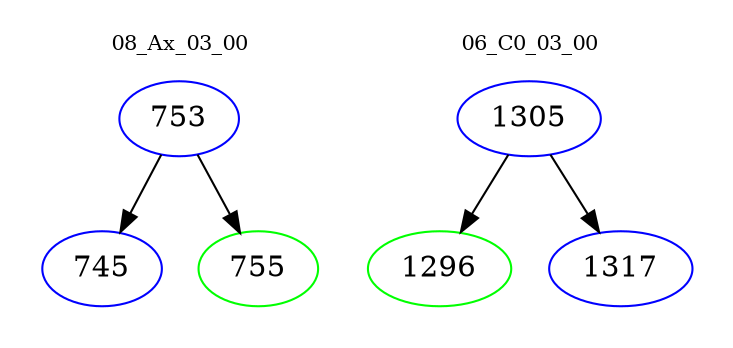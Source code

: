 digraph{
subgraph cluster_0 {
color = white
label = "08_Ax_03_00";
fontsize=10;
T0_753 [label="753", color="blue"]
T0_753 -> T0_745 [color="black"]
T0_745 [label="745", color="blue"]
T0_753 -> T0_755 [color="black"]
T0_755 [label="755", color="green"]
}
subgraph cluster_1 {
color = white
label = "06_C0_03_00";
fontsize=10;
T1_1305 [label="1305", color="blue"]
T1_1305 -> T1_1296 [color="black"]
T1_1296 [label="1296", color="green"]
T1_1305 -> T1_1317 [color="black"]
T1_1317 [label="1317", color="blue"]
}
}
